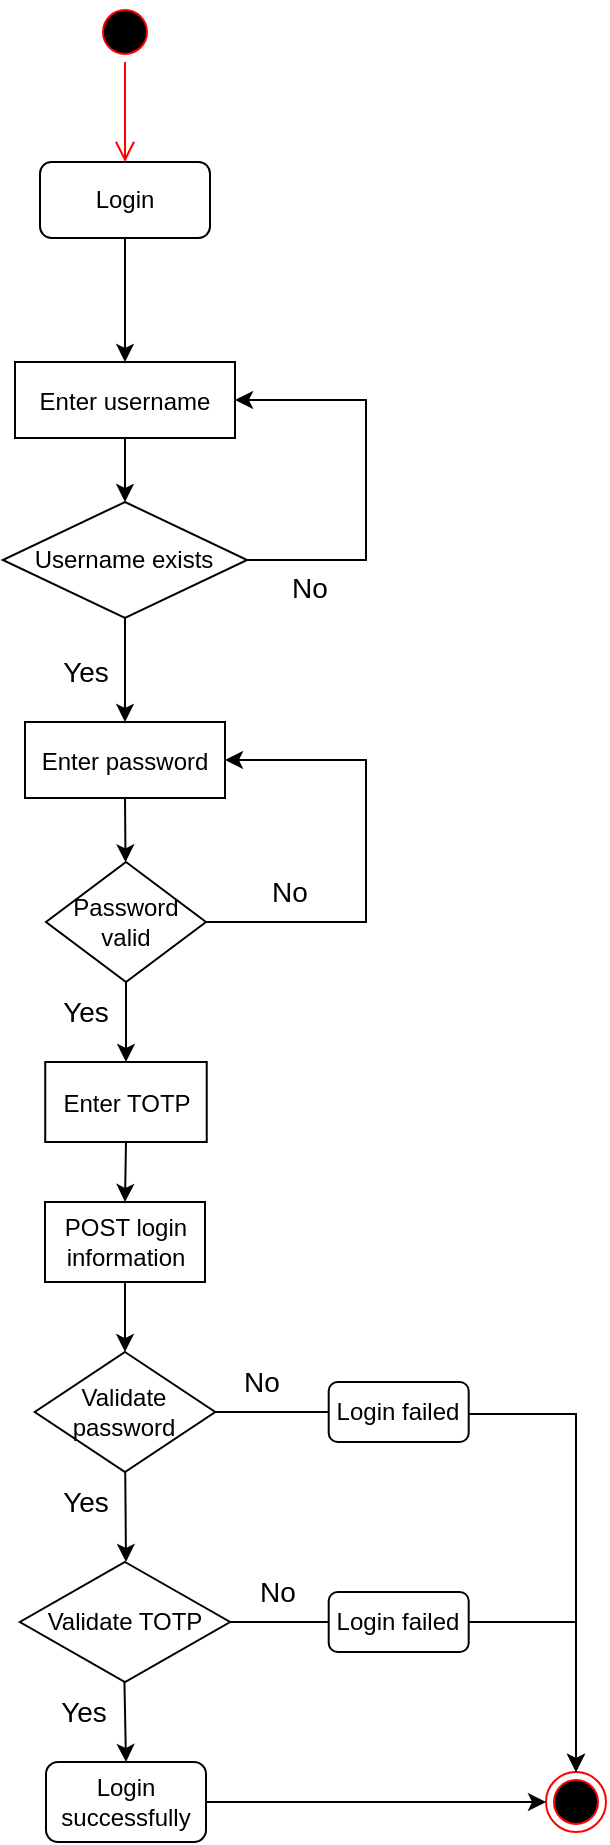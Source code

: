 <mxfile version="20.1.3" type="device"><diagram name="Page-1" id="e7e014a7-5840-1c2e-5031-d8a46d1fe8dd"><mxGraphModel dx="1117" dy="587" grid="1" gridSize="10" guides="1" tooltips="1" connect="1" arrows="1" fold="1" page="1" pageScale="1" pageWidth="1169" pageHeight="826" background="none" math="0" shadow="0"><root><mxCell id="0"/><mxCell id="1" parent="0"/><mxCell id="Pc4V7aHzA0TeBFqGENJ8-54" value="Enter username" style="" vertex="1" parent="1"><mxGeometry x="224.5" y="300" width="110" height="38" as="geometry"/></mxCell><mxCell id="Pc4V7aHzA0TeBFqGENJ8-55" value="Login&lt;br&gt;" style="rounded=1;whiteSpace=wrap;html=1;" vertex="1" parent="1"><mxGeometry x="237" y="200" width="85" height="38" as="geometry"/></mxCell><mxCell id="Pc4V7aHzA0TeBFqGENJ8-57" value="" style="endArrow=classic;html=1;rounded=0;exitX=0.5;exitY=1;exitDx=0;exitDy=0;entryX=0.5;entryY=0;entryDx=0;entryDy=0;" edge="1" parent="1" source="Pc4V7aHzA0TeBFqGENJ8-55" target="Pc4V7aHzA0TeBFqGENJ8-54"><mxGeometry width="50" height="50" relative="1" as="geometry"><mxPoint x="215.5" y="112" as="sourcePoint"/><mxPoint x="265.5" y="62" as="targetPoint"/></mxGeometry></mxCell><mxCell id="Pc4V7aHzA0TeBFqGENJ8-58" value="Username exists" style="rhombus;whiteSpace=wrap;html=1;" vertex="1" parent="1"><mxGeometry x="218.4" y="370" width="122.19" height="58" as="geometry"/></mxCell><mxCell id="Pc4V7aHzA0TeBFqGENJ8-59" value="" style="endArrow=classic;html=1;rounded=0;exitX=1;exitY=0.5;exitDx=0;exitDy=0;entryX=1;entryY=0.5;entryDx=0;entryDy=0;" edge="1" parent="1" source="Pc4V7aHzA0TeBFqGENJ8-58" target="Pc4V7aHzA0TeBFqGENJ8-54"><mxGeometry width="50" height="50" relative="1" as="geometry"><mxPoint x="155.5" y="352" as="sourcePoint"/><mxPoint x="205.5" y="302" as="targetPoint"/><Array as="points"><mxPoint x="400" y="399"/><mxPoint x="400" y="319"/></Array></mxGeometry></mxCell><mxCell id="Pc4V7aHzA0TeBFqGENJ8-60" value="&lt;font style=&quot;font-size: 14px;&quot;&gt;No&lt;/font&gt;" style="text;html=1;strokeColor=none;fillColor=none;align=center;verticalAlign=middle;whiteSpace=wrap;rounded=0;" vertex="1" parent="1"><mxGeometry x="360" y="398" width="23.91" height="30" as="geometry"/></mxCell><mxCell id="Pc4V7aHzA0TeBFqGENJ8-61" value="" style="endArrow=classic;html=1;rounded=0;exitX=0.5;exitY=1;exitDx=0;exitDy=0;entryX=0.5;entryY=0;entryDx=0;entryDy=0;" edge="1" parent="1" source="Pc4V7aHzA0TeBFqGENJ8-54" target="Pc4V7aHzA0TeBFqGENJ8-58"><mxGeometry width="50" height="50" relative="1" as="geometry"><mxPoint x="155.5" y="352" as="sourcePoint"/><mxPoint x="205.5" y="302" as="targetPoint"/></mxGeometry></mxCell><mxCell id="Pc4V7aHzA0TeBFqGENJ8-62" value="Yes" style="text;html=1;strokeColor=none;fillColor=none;align=center;verticalAlign=middle;whiteSpace=wrap;rounded=0;fontSize=14;" vertex="1" parent="1"><mxGeometry x="240" y="440" width="40" height="30" as="geometry"/></mxCell><mxCell id="Pc4V7aHzA0TeBFqGENJ8-63" value="Enter password" style="" vertex="1" parent="1"><mxGeometry x="229.5" y="480" width="100" height="38" as="geometry"/></mxCell><mxCell id="Pc4V7aHzA0TeBFqGENJ8-64" value="" style="endArrow=classic;html=1;rounded=0;exitX=0.5;exitY=1;exitDx=0;exitDy=0;" edge="1" parent="1" source="Pc4V7aHzA0TeBFqGENJ8-58" target="Pc4V7aHzA0TeBFqGENJ8-63"><mxGeometry width="50" height="50" relative="1" as="geometry"><mxPoint x="320" y="590" as="sourcePoint"/><mxPoint x="279" y="480" as="targetPoint"/></mxGeometry></mxCell><mxCell id="Pc4V7aHzA0TeBFqGENJ8-65" value="" style="ellipse;html=1;shape=startState;fillColor=#000000;strokeColor=#ff0000;fontSize=14;" vertex="1" parent="1"><mxGeometry x="264.5" y="120" width="30" height="30" as="geometry"/></mxCell><mxCell id="Pc4V7aHzA0TeBFqGENJ8-66" value="" style="edgeStyle=orthogonalEdgeStyle;html=1;verticalAlign=bottom;endArrow=open;endSize=8;strokeColor=#ff0000;rounded=0;fontSize=14;entryX=0.5;entryY=0;entryDx=0;entryDy=0;" edge="1" source="Pc4V7aHzA0TeBFqGENJ8-65" parent="1" target="Pc4V7aHzA0TeBFqGENJ8-55"><mxGeometry relative="1" as="geometry"><mxPoint x="345" y="260" as="targetPoint"/></mxGeometry></mxCell><mxCell id="Pc4V7aHzA0TeBFqGENJ8-68" value="&lt;font style=&quot;font-size: 12px;&quot;&gt;Enter TOTP&lt;/font&gt;" style="rounded=0;whiteSpace=wrap;html=1;fontSize=14;" vertex="1" parent="1"><mxGeometry x="239.62" y="650" width="80.75" height="40" as="geometry"/></mxCell><mxCell id="Pc4V7aHzA0TeBFqGENJ8-70" value="POST login information" style="rounded=0;whiteSpace=wrap;html=1;fontSize=12;" vertex="1" parent="1"><mxGeometry x="239.5" y="720" width="80" height="40" as="geometry"/></mxCell><mxCell id="Pc4V7aHzA0TeBFqGENJ8-71" value="Password valid" style="rhombus;whiteSpace=wrap;html=1;fontSize=12;" vertex="1" parent="1"><mxGeometry x="240" y="550" width="80" height="60" as="geometry"/></mxCell><mxCell id="Pc4V7aHzA0TeBFqGENJ8-72" value="" style="endArrow=classic;html=1;rounded=0;fontSize=12;exitX=0.5;exitY=1;exitDx=0;exitDy=0;" edge="1" parent="1" source="Pc4V7aHzA0TeBFqGENJ8-63" target="Pc4V7aHzA0TeBFqGENJ8-71"><mxGeometry width="50" height="50" relative="1" as="geometry"><mxPoint x="320" y="560" as="sourcePoint"/><mxPoint x="370" y="510" as="targetPoint"/></mxGeometry></mxCell><mxCell id="Pc4V7aHzA0TeBFqGENJ8-73" value="" style="endArrow=classic;html=1;rounded=0;fontSize=12;exitX=1;exitY=0.5;exitDx=0;exitDy=0;entryX=1;entryY=0.5;entryDx=0;entryDy=0;" edge="1" parent="1" source="Pc4V7aHzA0TeBFqGENJ8-71" target="Pc4V7aHzA0TeBFqGENJ8-63"><mxGeometry width="50" height="50" relative="1" as="geometry"><mxPoint x="320" y="560" as="sourcePoint"/><mxPoint x="370" y="510" as="targetPoint"/><Array as="points"><mxPoint x="400" y="580"/><mxPoint x="400" y="499"/></Array></mxGeometry></mxCell><mxCell id="Pc4V7aHzA0TeBFqGENJ8-74" value="&lt;font style=&quot;font-size: 14px;&quot;&gt;No&lt;/font&gt;" style="text;html=1;strokeColor=none;fillColor=none;align=center;verticalAlign=middle;whiteSpace=wrap;rounded=0;" vertex="1" parent="1"><mxGeometry x="350" y="550" width="23.91" height="30" as="geometry"/></mxCell><mxCell id="Pc4V7aHzA0TeBFqGENJ8-75" value="Yes" style="text;html=1;strokeColor=none;fillColor=none;align=center;verticalAlign=middle;whiteSpace=wrap;rounded=0;fontSize=14;" vertex="1" parent="1"><mxGeometry x="240" y="610" width="40" height="30" as="geometry"/></mxCell><mxCell id="Pc4V7aHzA0TeBFqGENJ8-76" value="" style="endArrow=classic;html=1;rounded=0;fontSize=12;exitX=0.5;exitY=1;exitDx=0;exitDy=0;entryX=0.5;entryY=0;entryDx=0;entryDy=0;" edge="1" parent="1" source="Pc4V7aHzA0TeBFqGENJ8-71" target="Pc4V7aHzA0TeBFqGENJ8-68"><mxGeometry width="50" height="50" relative="1" as="geometry"><mxPoint x="320" y="650" as="sourcePoint"/><mxPoint x="370" y="600" as="targetPoint"/></mxGeometry></mxCell><mxCell id="Pc4V7aHzA0TeBFqGENJ8-78" value="" style="endArrow=classic;html=1;rounded=0;fontSize=12;exitX=0.5;exitY=1;exitDx=0;exitDy=0;entryX=0.5;entryY=0;entryDx=0;entryDy=0;" edge="1" parent="1" source="Pc4V7aHzA0TeBFqGENJ8-68" target="Pc4V7aHzA0TeBFqGENJ8-70"><mxGeometry width="50" height="50" relative="1" as="geometry"><mxPoint x="280" y="770" as="sourcePoint"/><mxPoint x="330" y="720" as="targetPoint"/></mxGeometry></mxCell><mxCell id="Pc4V7aHzA0TeBFqGENJ8-79" value="Validate password" style="rhombus;whiteSpace=wrap;html=1;fontSize=12;" vertex="1" parent="1"><mxGeometry x="234.37" y="795" width="90.25" height="60" as="geometry"/></mxCell><mxCell id="Pc4V7aHzA0TeBFqGENJ8-80" value="" style="endArrow=classic;html=1;rounded=0;fontSize=12;exitX=0.5;exitY=1;exitDx=0;exitDy=0;" edge="1" parent="1" source="Pc4V7aHzA0TeBFqGENJ8-70" target="Pc4V7aHzA0TeBFqGENJ8-79"><mxGeometry width="50" height="50" relative="1" as="geometry"><mxPoint x="310" y="880" as="sourcePoint"/><mxPoint x="360" y="830" as="targetPoint"/></mxGeometry></mxCell><mxCell id="Pc4V7aHzA0TeBFqGENJ8-81" value="" style="endArrow=classic;html=1;rounded=0;fontSize=12;entryX=1;entryY=0.5;entryDx=0;entryDy=0;exitX=1;exitY=0.5;exitDx=0;exitDy=0;" edge="1" parent="1" source="Pc4V7aHzA0TeBFqGENJ8-79" target="Pc4V7aHzA0TeBFqGENJ8-82"><mxGeometry width="50" height="50" relative="1" as="geometry"><mxPoint x="240" y="840" as="sourcePoint"/><mxPoint x="130" y="840" as="targetPoint"/></mxGeometry></mxCell><mxCell id="Pc4V7aHzA0TeBFqGENJ8-82" value="Login failed" style="rounded=1;whiteSpace=wrap;html=1;fontSize=12;" vertex="1" parent="1"><mxGeometry x="381.35" y="810" width="70" height="30" as="geometry"/></mxCell><mxCell id="Pc4V7aHzA0TeBFqGENJ8-83" value="&lt;font style=&quot;font-size: 14px;&quot;&gt;No&lt;/font&gt;" style="text;html=1;strokeColor=none;fillColor=none;align=center;verticalAlign=middle;whiteSpace=wrap;rounded=0;" vertex="1" parent="1"><mxGeometry x="336.09" y="795" width="23.91" height="30" as="geometry"/></mxCell><mxCell id="Pc4V7aHzA0TeBFqGENJ8-84" value="Yes" style="text;html=1;strokeColor=none;fillColor=none;align=center;verticalAlign=middle;whiteSpace=wrap;rounded=0;fontSize=14;" vertex="1" parent="1"><mxGeometry x="239.62" y="855" width="40" height="30" as="geometry"/></mxCell><mxCell id="Pc4V7aHzA0TeBFqGENJ8-85" value="" style="endArrow=classic;html=1;rounded=0;fontSize=12;exitX=1;exitY=0;exitDx=0;exitDy=0;" edge="1" parent="1" source="Pc4V7aHzA0TeBFqGENJ8-84"><mxGeometry width="50" height="50" relative="1" as="geometry"><mxPoint x="280" y="1010" as="sourcePoint"/><mxPoint x="280" y="900" as="targetPoint"/></mxGeometry></mxCell><mxCell id="Pc4V7aHzA0TeBFqGENJ8-87" value="Validate TOTP" style="rhombus;whiteSpace=wrap;html=1;fontSize=12;" vertex="1" parent="1"><mxGeometry x="226.94" y="900" width="105.12" height="60" as="geometry"/></mxCell><mxCell id="Pc4V7aHzA0TeBFqGENJ8-88" value="" style="endArrow=classic;html=1;rounded=0;fontSize=12;entryX=1;entryY=0.5;entryDx=0;entryDy=0;exitX=1;exitY=0.5;exitDx=0;exitDy=0;" edge="1" parent="1" target="Pc4V7aHzA0TeBFqGENJ8-89"><mxGeometry width="50" height="50" relative="1" as="geometry"><mxPoint x="332.06" y="930" as="sourcePoint"/><mxPoint x="137.44" y="945" as="targetPoint"/></mxGeometry></mxCell><mxCell id="Pc4V7aHzA0TeBFqGENJ8-89" value="Login failed" style="rounded=1;whiteSpace=wrap;html=1;fontSize=12;" vertex="1" parent="1"><mxGeometry x="381.35" y="915" width="70" height="30" as="geometry"/></mxCell><mxCell id="Pc4V7aHzA0TeBFqGENJ8-90" value="&lt;font style=&quot;font-size: 14px;&quot;&gt;No&lt;/font&gt;" style="text;html=1;strokeColor=none;fillColor=none;align=center;verticalAlign=middle;whiteSpace=wrap;rounded=0;" vertex="1" parent="1"><mxGeometry x="343.53" y="900" width="23.91" height="30" as="geometry"/></mxCell><mxCell id="Pc4V7aHzA0TeBFqGENJ8-93" value="Yes" style="text;html=1;strokeColor=none;fillColor=none;align=center;verticalAlign=middle;whiteSpace=wrap;rounded=0;fontSize=14;" vertex="1" parent="1"><mxGeometry x="239.22" y="960" width="40" height="30" as="geometry"/></mxCell><mxCell id="Pc4V7aHzA0TeBFqGENJ8-94" value="" style="endArrow=classic;html=1;rounded=0;fontSize=12;exitX=1;exitY=0;exitDx=0;exitDy=0;entryX=0.5;entryY=0;entryDx=0;entryDy=0;" edge="1" parent="1" source="Pc4V7aHzA0TeBFqGENJ8-93" target="Pc4V7aHzA0TeBFqGENJ8-96"><mxGeometry width="50" height="50" relative="1" as="geometry"><mxPoint x="279.6" y="1115" as="sourcePoint"/><mxPoint x="280" y="1000" as="targetPoint"/></mxGeometry></mxCell><mxCell id="Pc4V7aHzA0TeBFqGENJ8-96" value="Login successfully" style="rounded=1;whiteSpace=wrap;html=1;fontSize=12;" vertex="1" parent="1"><mxGeometry x="240" y="1000" width="80" height="40" as="geometry"/></mxCell><mxCell id="Pc4V7aHzA0TeBFqGENJ8-97" value="" style="ellipse;html=1;shape=endState;fillColor=#000000;strokeColor=#ff0000;fontSize=12;" vertex="1" parent="1"><mxGeometry x="490" y="1005" width="30" height="30" as="geometry"/></mxCell><mxCell id="Pc4V7aHzA0TeBFqGENJ8-98" value="" style="endArrow=classic;html=1;rounded=0;fontSize=12;exitX=1;exitY=0.5;exitDx=0;exitDy=0;entryX=0;entryY=0.5;entryDx=0;entryDy=0;" edge="1" parent="1" source="Pc4V7aHzA0TeBFqGENJ8-96" target="Pc4V7aHzA0TeBFqGENJ8-97"><mxGeometry width="50" height="50" relative="1" as="geometry"><mxPoint x="340" y="990" as="sourcePoint"/><mxPoint x="390" y="940" as="targetPoint"/></mxGeometry></mxCell><mxCell id="Pc4V7aHzA0TeBFqGENJ8-99" value="" style="endArrow=classic;html=1;rounded=0;fontSize=12;exitX=1;exitY=0.5;exitDx=0;exitDy=0;entryX=0.5;entryY=0;entryDx=0;entryDy=0;" edge="1" parent="1" source="Pc4V7aHzA0TeBFqGENJ8-89" target="Pc4V7aHzA0TeBFqGENJ8-97"><mxGeometry width="50" height="50" relative="1" as="geometry"><mxPoint x="330" y="1030" as="sourcePoint"/><mxPoint x="490" y="1030" as="targetPoint"/><Array as="points"><mxPoint x="495" y="930"/><mxPoint x="505" y="930"/></Array></mxGeometry></mxCell><mxCell id="Pc4V7aHzA0TeBFqGENJ8-100" value="" style="endArrow=classic;html=1;rounded=0;fontSize=12;exitX=1;exitY=0.5;exitDx=0;exitDy=0;entryX=0.5;entryY=0;entryDx=0;entryDy=0;" edge="1" parent="1" target="Pc4V7aHzA0TeBFqGENJ8-97"><mxGeometry width="50" height="50" relative="1" as="geometry"><mxPoint x="451.35" y="826" as="sourcePoint"/><mxPoint x="505" y="901" as="targetPoint"/><Array as="points"><mxPoint x="495" y="826"/><mxPoint x="505" y="826"/></Array></mxGeometry></mxCell></root></mxGraphModel></diagram></mxfile>